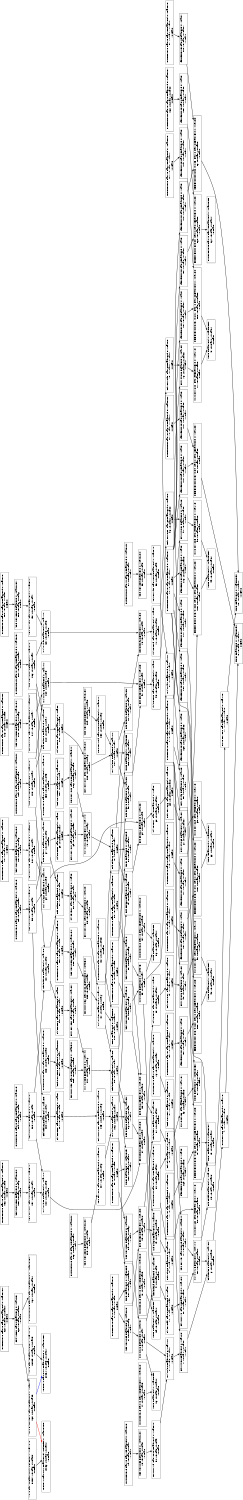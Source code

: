 digraph Region_18 {
	graph [ nslimit = "1000.0",
	orientation = landscape,
		center = true,
	page = "8.5,11",
	compound=true,
	size = "10,7.5" ] ;
"Op_20186" [ fontname = "Helvetica" shape = box, color = black,  label = " LOOPEXIT C=0x2047BB=for.cond7.preheader HyIns=STOREB,
20186, ASAP=3, ALAP=14,
, TILE=-1"]
"Op_20187" [ fontname = "Helvetica" shape = box, color = black,  label = " MOVC C=0x1BB=for.cond7.preheader HyIns=MOVC,
20187, ASAP=0, ALAP=13,
, TILE=-1"]
"Op_0" [ fontname = "Helvetica" shape = box, color = black,  label = " load manupa3 BB=for.end HyIns=LOAD,
0, ASAP=1, ALAP=6,
, TILE=-1"]
"Op_1" [ fontname = "Helvetica" shape = box, color = black,  label = " OutLoopLOAD C=0x-1 C=0x-1BB=for.end HyIns=LOAD,
1, ASAP=0, ALAP=5,
, TILE=-1"]
"Op_2" [ fontname = "Helvetica" shape = box, color = black,  label = " sub sub42 BB=for.end HyIns=SUB,
2, ASAP=2, ALAP=7,
, TILE=-1"]
"Op_3" [ fontname = "Helvetica" shape = box, color = black,  label = " mul mul80 BB=for.end HyIns=MUL,
3, ASAP=3, ALAP=10,
, TILE=-1"]
"Op_4" [ fontname = "Helvetica" shape = box, color = black,  label = " ashr shr82 BB=for.end HyIns=ARS,
4, ASAP=4, ALAP=11,
, TILE=-1"]
"Op_5" [ fontname = "Helvetica" shape = box, color = black,  label = " OutLoopLOAD C=0x-1 C=0x-1BB=for.end HyIns=LOAD,
5, ASAP=0, ALAP=10,
, TILE=-1"]
"Op_6" [ fontname = "Helvetica" shape = box, color = black,  label = " add add85 BB=for.end HyIns=ADD,
6, ASAP=7, ALAP=12,
, TILE=-1"]
"Op_7" [ fontname = "Helvetica" shape = box, color = black,  label = " trunc conv86  C=0xffffBB=for.end HyIns=AND,
7, ASAP=8, ALAP=13,
, TILE=-1"]
"Op_8" [ fontname = "Helvetica" shape = box, color = black,  label = " store  BB=for.end HyIns=STOREH,
8, ASAP=9, ALAP=14,
, TILE=-1"]
"Op_9" [ fontname = "Helvetica" shape = box, color = black,  label = " add add69 BB=for.end HyIns=ADD,
9, ASAP=3, ALAP=8,
, TILE=-1"]
"Op_10" [ fontname = "Helvetica" shape = box, color = black,  label = " shl sext299  C=0x10BB=for.end HyIns=LS,
10, ASAP=4, ALAP=9,
, TILE=-1"]
"Op_11" [ fontname = "Helvetica" shape = box, color = black,  label = " ashr conv71  C=0x10BB=for.end HyIns=ARS,
11, ASAP=5, ALAP=10,
, TILE=-1"]
"Op_12" [ fontname = "Helvetica" shape = box, color = black,  label = " mul mul74 BB=for.end HyIns=MUL,
12, ASAP=6, ALAP=11,
, TILE=-1"]
"Op_13" [ fontname = "Helvetica" shape = box, color = black,  label = " add add99 BB=for.end HyIns=ADD,
13, ASAP=7, ALAP=12,
, TILE=-1"]
"Op_14" [ fontname = "Helvetica" shape = box, color = black,  label = " trunc conv100  C=0xffffBB=for.end HyIns=AND,
14, ASAP=8, ALAP=13,
, TILE=-1"]
"Op_15" [ fontname = "Helvetica" shape = box, color = black,  label = " store  BB=for.end HyIns=STOREH,
15, ASAP=9, ALAP=14,
, TILE=-1"]
"Op_16" [ fontname = "Helvetica" shape = box, color = black,  label = " store  BB=for.end HyIns=STORE,
16, ASAP=3, ALAP=14,
, TILE=-1"]
"Op_17" [ fontname = "Helvetica" shape = box, color = black,  label = " OutLoopLOAD C=0x-1 C=0x-1BB=for.end HyIns=LOAD,
17, ASAP=0, ALAP=13,
, TILE=-1"]
"Op_31" [ fontname = "Helvetica" shape = box, color = black,  label = " load manupa5 BB=for.end HyIns=LOAD,
31, ASAP=1, ALAP=6,
, TILE=-1"]
"Op_18" [ fontname = "Helvetica" shape = box, color = black,  label = " add add38 BB=for.end HyIns=ADD,
18, ASAP=2, ALAP=10,
, TILE=-1"]
"Op_19" [ fontname = "Helvetica" shape = box, color = black,  label = " sub sub60 BB=for.end HyIns=SUB,
19, ASAP=3, ALAP=11,
, TILE=-1"]
"Op_20" [ fontname = "Helvetica" shape = box, color = black,  label = " ashr shr62 BB=for.end HyIns=ARS,
20, ASAP=4, ALAP=12,
, TILE=-1"]
"Op_21" [ fontname = "Helvetica" shape = box, color = black,  label = " OutLoopLOAD C=0x-1 C=0x-1BB=for.end HyIns=LOAD,
21, ASAP=0, ALAP=11,
, TILE=-1"]
"Op_22" [ fontname = "Helvetica" shape = box, color = black,  label = " trunc conv63  C=0xffffBB=for.end HyIns=AND,
22, ASAP=5, ALAP=13,
, TILE=-1"]
"Op_23" [ fontname = "Helvetica" shape = box, color = black,  label = " store  BB=for.end HyIns=STOREH,
23, ASAP=6, ALAP=14,
, TILE=-1"]
"Op_24" [ fontname = "Helvetica" shape = box, color = black,  label = " add add54 BB=for.end HyIns=ADD,
24, ASAP=3, ALAP=11,
, TILE=-1"]
"Op_25" [ fontname = "Helvetica" shape = box, color = black,  label = " ashr shr BB=for.end HyIns=ARS,
25, ASAP=4, ALAP=12,
, TILE=-1"]
"Op_26" [ fontname = "Helvetica" shape = box, color = black,  label = " trunc conv56  C=0xffffBB=for.end HyIns=AND,
26, ASAP=5, ALAP=13,
, TILE=-1"]
"Op_27" [ fontname = "Helvetica" shape = box, color = black,  label = " store  BB=for.end HyIns=STOREH,
27, ASAP=6, ALAP=14,
, TILE=-1"]
"Op_28" [ fontname = "Helvetica" shape = box, color = black,  label = " OutLoopLOAD C=0x-1 C=0x-1BB=for.end HyIns=LOAD,
28, ASAP=0, ALAP=11,
, TILE=-1"]
"Op_29" [ fontname = "Helvetica" shape = box, color = black,  label = " load manupa4 BB=for.end HyIns=LOAD,
29, ASAP=1, ALAP=6,
, TILE=-1"]
"Op_30" [ fontname = "Helvetica" shape = box, color = black,  label = " OutLoopLOAD C=0x-1 C=0x-1BB=for.end HyIns=LOAD,
30, ASAP=0, ALAP=5,
, TILE=-1"]
"Op_56" [ fontname = "Helvetica" shape = box, color = black,  label = " getelementptr arrayidx103  C=0x0 C=0x0BB=for.end HyIns=ADD,
56, ASAP=2, ALAP=13,
, TILE=-1"]
"Op_57" [ fontname = "Helvetica" shape = box, color = black,  label = " OutLoopLOAD C=0x-1 C=0x-1BB=for.end HyIns=LOAD,
57, ASAP=0, ALAP=11,
, TILE=-1"]
"Op_32" [ fontname = "Helvetica" shape = box, color = black,  label = " OutLoopLOAD C=0x-1 C=0x-1BB=for.end HyIns=LOAD,
32, ASAP=0, ALAP=5,
, TILE=-1"]
"Op_33" [ fontname = "Helvetica" shape = box, color = black,  label = " sub sub50 BB=for.end HyIns=SUB,
33, ASAP=2, ALAP=7,
, TILE=-1"]
"Op_34" [ fontname = "Helvetica" shape = box, color = black,  label = " mul mul94 BB=for.end HyIns=MUL,
34, ASAP=3, ALAP=10,
, TILE=-1"]
"Op_35" [ fontname = "Helvetica" shape = box, color = black,  label = " ashr shr96 BB=for.end HyIns=ARS,
35, ASAP=4, ALAP=11,
, TILE=-1"]
"Op_36" [ fontname = "Helvetica" shape = box, color = black,  label = " store  BB=for.end HyIns=STORE,
36, ASAP=3, ALAP=14,
, TILE=-1"]
"Op_37" [ fontname = "Helvetica" shape = box, color = black,  label = " OutLoopLOAD C=0x-1 C=0x-1BB=for.end HyIns=LOAD,
37, ASAP=0, ALAP=13,
, TILE=-1"]
"Op_38" [ fontname = "Helvetica" shape = box, color = black,  label = " add add46 BB=for.end HyIns=ADD,
38, ASAP=2, ALAP=10,
, TILE=-1"]
"Op_39" [ fontname = "Helvetica" shape = box, color = black,  label = " store  BB=for.end HyIns=STORE,
39, ASAP=3, ALAP=14,
, TILE=-1"]
"Op_40" [ fontname = "Helvetica" shape = box, color = black,  label = " OutLoopLOAD C=0x-1 C=0x-1BB=for.end HyIns=LOAD,
40, ASAP=0, ALAP=13,
, TILE=-1"]
"Op_41" [ fontname = "Helvetica" shape = box, color = black,  label = " load manupa6 BB=for.end HyIns=LOAD,
41, ASAP=1, ALAP=6,
, TILE=-1"]
"Op_42" [ fontname = "Helvetica" shape = box, color = black,  label = " OutLoopLOAD C=0x-1 C=0x-1BB=for.end HyIns=LOAD,
42, ASAP=0, ALAP=5,
, TILE=-1"]
"Op_43" [ fontname = "Helvetica" shape = box, color = black,  label = " getelementptr arrayidx66  C=0x0 C=0x0BB=for.end HyIns=ADD,
43, ASAP=2, ALAP=13,
, TILE=-1"]
"Op_44" [ fontname = "Helvetica" shape = box, color = black,  label = " OutLoopLOAD C=0x-1 C=0x-1BB=for.end HyIns=LOAD,
44, ASAP=0, ALAP=11,
, TILE=-1"]
"Op_45" [ fontname = "Helvetica" shape = box, color = black,  label = " load manupa7 BB=for.end HyIns=LOADH,
45, ASAP=1, ALAP=9,
, TILE=-1"]
"Op_46" [ fontname = "Helvetica" shape = box, color = black,  label = " OutLoopLOAD C=0x-1 C=0x-1BB=for.end HyIns=LOAD,
46, ASAP=0, ALAP=8,
, TILE=-1"]
"Op_47" [ fontname = "Helvetica" shape = box, color = black,  label = " sext conv73  C=0x20004BB=for.end HyIns=SEXT,
47, ASAP=2, ALAP=10,
, TILE=-1"]
"Op_48" [ fontname = "Helvetica" shape = box, color = black,  label = " load manupa8 BB=for.end HyIns=LOADH,
48, ASAP=1, ALAP=8,
, TILE=-1"]
"Op_49" [ fontname = "Helvetica" shape = box, color = black,  label = " OutLoopLOAD C=0x-1 C=0x-1BB=for.end HyIns=LOAD,
49, ASAP=0, ALAP=7,
, TILE=-1"]
"Op_50" [ fontname = "Helvetica" shape = box, color = black,  label = " sext conv79  C=0x20004BB=for.end HyIns=SEXT,
50, ASAP=2, ALAP=9,
, TILE=-1"]
"Op_51" [ fontname = "Helvetica" shape = box, color = black,  label = " getelementptr arrayidx89  C=0x0 C=0x0BB=for.end HyIns=ADD,
51, ASAP=2, ALAP=13,
, TILE=-1"]
"Op_52" [ fontname = "Helvetica" shape = box, color = black,  label = " OutLoopLOAD C=0x-1 C=0x-1BB=for.end HyIns=LOAD,
52, ASAP=0, ALAP=11,
, TILE=-1"]
"Op_53" [ fontname = "Helvetica" shape = box, color = black,  label = " load manupa9 BB=for.end HyIns=LOADH,
53, ASAP=1, ALAP=8,
, TILE=-1"]
"Op_54" [ fontname = "Helvetica" shape = box, color = black,  label = " OutLoopLOAD C=0x-1 C=0x-1BB=for.end HyIns=LOAD,
54, ASAP=0, ALAP=7,
, TILE=-1"]
"Op_55" [ fontname = "Helvetica" shape = box, color = black,  label = " sext conv93  C=0x20004BB=for.end HyIns=SEXT,
55, ASAP=2, ALAP=9,
, TILE=-1"]
"Op_110" [ fontname = "Helvetica" shape = box, color = black,  label = " mul mul208 BB=for.end HyIns=MUL,
110, ASAP=3, ALAP=8,
, TILE=-1"]
"Op_111" [ fontname = "Helvetica" shape = box, color = black,  label = " add add128 BB=for.end HyIns=ADD,
111, ASAP=2, ALAP=2,
, TILE=-1"]
"Op_112" [ fontname = "Helvetica" shape = box, color = black,  label = " shl sext306  C=0x10BB=for.end HyIns=LS,
112, ASAP=3, ALAP=4,
, TILE=-1"]
"Op_113" [ fontname = "Helvetica" shape = box, color = black,  label = " ashr conv150  C=0x10BB=for.end HyIns=ARS,
113, ASAP=4, ALAP=5,
, TILE=-1"]
"Op_114" [ fontname = "Helvetica" shape = box, color = black,  label = " mul mul153 BB=for.end HyIns=MUL,
114, ASAP=5, ALAP=6,
, TILE=-1"]
"Op_115" [ fontname = "Helvetica" shape = box, color = black,  label = " load manupa12 BB=for.end HyIns=LOADH,
115, ASAP=1, ALAP=5,
, TILE=-1"]
"Op_116" [ fontname = "Helvetica" shape = box, color = black,  label = " OutLoopLOAD C=0x-1 C=0x-1BB=for.end HyIns=LOAD,
116, ASAP=0, ALAP=4,
, TILE=-1"]
"Op_58" [ fontname = "Helvetica" shape = box, color = black,  label = " load manupa10 BB=for.end HyIns=LOAD,
58, ASAP=1, ALAP=1,
, TILE=-1"]
"Op_59" [ fontname = "Helvetica" shape = box, color = black,  label = " OutLoopLOAD C=0x-1 C=0x-1BB=for.end HyIns=LOAD,
59, ASAP=0, ALAP=0,
, TILE=-1"]
"Op_60" [ fontname = "Helvetica" shape = box, color = black,  label = " mul mul160 BB=for.end HyIns=MUL,
60, ASAP=3, ALAP=8,
, TILE=-1"]
"Op_61" [ fontname = "Helvetica" shape = box, color = black,  label = " add add164 BB=for.end HyIns=ADD,
61, ASAP=9, ALAP=9,
, TILE=-1"]
"Op_62" [ fontname = "Helvetica" shape = box, color = black,  label = " shl sext307  C=0x10BB=for.end HyIns=LS,
62, ASAP=10, ALAP=10,
, TILE=-1"]
"Op_63" [ fontname = "Helvetica" shape = box, color = black,  label = " ashr conv166  C=0x10BB=for.end HyIns=ARS,
63, ASAP=11, ALAP=11,
, TILE=-1"]
"Op_64" [ fontname = "Helvetica" shape = box, color = black,  label = " ashr shr168 BB=for.end HyIns=ARS,
64, ASAP=12, ALAP=12,
, TILE=-1"]
"Op_65" [ fontname = "Helvetica" shape = box, color = black,  label = " trunc conv169  C=0xffffBB=for.end HyIns=AND,
65, ASAP=13, ALAP=13,
, TILE=-1"]
"Op_66" [ fontname = "Helvetica" shape = box, color = black,  label = " store  BB=for.end HyIns=STOREH,
66, ASAP=14, ALAP=14,
, TILE=-1"]
"Op_67" [ fontname = "Helvetica" shape = box, color = black,  label = " add add124 BB=for.end HyIns=ADD,
67, ASAP=2, ALAP=2,
, TILE=-1"]
"Op_68" [ fontname = "Helvetica" shape = box, color = black,  label = " shl sext305  C=0x10BB=for.end HyIns=LS,
68, ASAP=3, ALAP=4,
, TILE=-1"]
"Op_69" [ fontname = "Helvetica" shape = box, color = black,  label = " ashr conv141  C=0x10BB=for.end HyIns=ARS,
69, ASAP=4, ALAP=5,
, TILE=-1"]
"Op_70" [ fontname = "Helvetica" shape = box, color = black,  label = " mul mul144 BB=for.end HyIns=MUL,
70, ASAP=5, ALAP=6,
, TILE=-1"]
"Op_71" [ fontname = "Helvetica" shape = box, color = black,  label = " add add146 BB=for.end HyIns=ADD,
71, ASAP=7, ALAP=7,
, TILE=-1"]
"Op_72" [ fontname = "Helvetica" shape = box, color = black,  label = " add add194 BB=for.end HyIns=ADD,
72, ASAP=8, ALAP=8,
, TILE=-1"]
"Op_73" [ fontname = "Helvetica" shape = box, color = black,  label = " add add196 BB=for.end HyIns=ADD,
73, ASAP=9, ALAP=9,
, TILE=-1"]
"Op_74" [ fontname = "Helvetica" shape = box, color = black,  label = " shl sext309  C=0x10BB=for.end HyIns=LS,
74, ASAP=10, ALAP=10,
, TILE=-1"]
"Op_75" [ fontname = "Helvetica" shape = box, color = black,  label = " ashr conv198  C=0x10BB=for.end HyIns=ARS,
75, ASAP=11, ALAP=11,
, TILE=-1"]
"Op_76" [ fontname = "Helvetica" shape = box, color = black,  label = " ashr shr200 BB=for.end HyIns=ARS,
76, ASAP=12, ALAP=12,
, TILE=-1"]
"Op_77" [ fontname = "Helvetica" shape = box, color = black,  label = " trunc conv201  C=0xffffBB=for.end HyIns=AND,
77, ASAP=13, ALAP=13,
, TILE=-1"]
"Op_78" [ fontname = "Helvetica" shape = box, color = black,  label = " store  BB=for.end HyIns=STOREH,
78, ASAP=14, ALAP=14,
, TILE=-1"]
"Op_79" [ fontname = "Helvetica" shape = box, color = black,  label = " add add162 BB=for.end HyIns=ADD,
79, ASAP=8, ALAP=8,
, TILE=-1"]
"Op_80" [ fontname = "Helvetica" shape = box, color = black,  label = " store  BB=for.end HyIns=STORE,
80, ASAP=8, ALAP=14,
, TILE=-1"]
"Op_81" [ fontname = "Helvetica" shape = box, color = black,  label = " add add132 BB=for.end HyIns=ADD,
81, ASAP=3, ALAP=3,
, TILE=-1"]
"Op_82" [ fontname = "Helvetica" shape = box, color = black,  label = " shl sext304  C=0x10BB=for.end HyIns=LS,
82, ASAP=4, ALAP=4,
, TILE=-1"]
"Op_83" [ fontname = "Helvetica" shape = box, color = black,  label = " ashr conv134  C=0x10BB=for.end HyIns=ARS,
83, ASAP=5, ALAP=5,
, TILE=-1"]
"Op_84" [ fontname = "Helvetica" shape = box, color = black,  label = " mul mul137 BB=for.end HyIns=MUL,
84, ASAP=6, ALAP=6,
, TILE=-1"]
"Op_85" [ fontname = "Helvetica" shape = box, color = black,  label = " add add155 BB=for.end HyIns=ADD,
85, ASAP=7, ALAP=7,
, TILE=-1"]
"Op_86" [ fontname = "Helvetica" shape = box, color = black,  label = " add add210 BB=for.end HyIns=ADD,
86, ASAP=8, ALAP=8,
, TILE=-1"]
"Op_87" [ fontname = "Helvetica" shape = box, color = black,  label = " add add212 BB=for.end HyIns=ADD,
87, ASAP=9, ALAP=9,
, TILE=-1"]
"Op_88" [ fontname = "Helvetica" shape = box, color = black,  label = " shl sext310  C=0x10BB=for.end HyIns=LS,
88, ASAP=10, ALAP=10,
, TILE=-1"]
"Op_89" [ fontname = "Helvetica" shape = box, color = black,  label = " ashr conv214  C=0x10BB=for.end HyIns=ARS,
89, ASAP=11, ALAP=11,
, TILE=-1"]
"Op_90" [ fontname = "Helvetica" shape = box, color = black,  label = " ashr shr216 BB=for.end HyIns=ARS,
90, ASAP=12, ALAP=12,
, TILE=-1"]
"Op_91" [ fontname = "Helvetica" shape = box, color = black,  label = " trunc conv217  C=0xffffBB=for.end HyIns=AND,
91, ASAP=13, ALAP=13,
, TILE=-1"]
"Op_92" [ fontname = "Helvetica" shape = box, color = black,  label = " store  BB=for.end HyIns=STOREH,
92, ASAP=14, ALAP=14,
, TILE=-1"]
"Op_93" [ fontname = "Helvetica" shape = box, color = black,  label = " add add178 BB=for.end HyIns=ADD,
93, ASAP=8, ALAP=8,
, TILE=-1"]
"Op_94" [ fontname = "Helvetica" shape = box, color = black,  label = " add add180 BB=for.end HyIns=ADD,
94, ASAP=9, ALAP=9,
, TILE=-1"]
"Op_95" [ fontname = "Helvetica" shape = box, color = black,  label = " shl sext308  C=0x10BB=for.end HyIns=LS,
95, ASAP=10, ALAP=10,
, TILE=-1"]
"Op_96" [ fontname = "Helvetica" shape = box, color = black,  label = " ashr conv182  C=0x10BB=for.end HyIns=ARS,
96, ASAP=11, ALAP=11,
, TILE=-1"]
"Op_97" [ fontname = "Helvetica" shape = box, color = black,  label = " ashr shr184 BB=for.end HyIns=ARS,
97, ASAP=12, ALAP=12,
, TILE=-1"]
"Op_98" [ fontname = "Helvetica" shape = box, color = black,  label = " trunc conv185  C=0xffffBB=for.end HyIns=AND,
98, ASAP=13, ALAP=13,
, TILE=-1"]
"Op_99" [ fontname = "Helvetica" shape = box, color = black,  label = " store  BB=for.end HyIns=STOREH,
99, ASAP=14, ALAP=14,
, TILE=-1"]
"Op_100" [ fontname = "Helvetica" shape = box, color = black,  label = " store  BB=for.end HyIns=STORE,
100, ASAP=8, ALAP=14,
, TILE=-1"]
"Op_101" [ fontname = "Helvetica" shape = box, color = black,  label = " store  BB=for.end HyIns=STORE,
101, ASAP=7, ALAP=14,
, TILE=-1"]
"Op_102" [ fontname = "Helvetica" shape = box, color = black,  label = " OutLoopLOAD C=0x-1 C=0x-1BB=for.end HyIns=LOAD,
102, ASAP=0, ALAP=13,
, TILE=-1"]
"Op_103" [ fontname = "Helvetica" shape = box, color = black,  label = " add add106 BB=for.end HyIns=ADD,
103, ASAP=2, ALAP=4,
, TILE=-1"]
"Op_104" [ fontname = "Helvetica" shape = box, color = black,  label = " shl sext302  C=0x10BB=for.end HyIns=LS,
104, ASAP=3, ALAP=5,
, TILE=-1"]
"Op_105" [ fontname = "Helvetica" shape = box, color = black,  label = " ashr conv108  C=0x10BB=for.end HyIns=ARS,
105, ASAP=4, ALAP=6,
, TILE=-1"]
"Op_106" [ fontname = "Helvetica" shape = box, color = black,  label = " mul mul111 BB=for.end HyIns=MUL,
106, ASAP=5, ALAP=7,
, TILE=-1"]
"Op_107" [ fontname = "Helvetica" shape = box, color = black,  label = " store  BB=for.end HyIns=STORE,
107, ASAP=6, ALAP=14,
, TILE=-1"]
"Op_108" [ fontname = "Helvetica" shape = box, color = black,  label = " load manupa11 BB=for.end HyIns=LOAD,
108, ASAP=1, ALAP=1,
, TILE=-1"]
"Op_109" [ fontname = "Helvetica" shape = box, color = black,  label = " OutLoopLOAD C=0x-1 C=0x-1BB=for.end HyIns=LOAD,
109, ASAP=0, ALAP=0,
, TILE=-1"]
"Op_117" [ fontname = "Helvetica" shape = box, color = black,  label = " sext conv110  C=0x20004BB=for.end HyIns=SEXT,
117, ASAP=2, ALAP=6,
, TILE=-1"]
"Op_118" [ fontname = "Helvetica" shape = box, color = black,  label = " load manupa13 BB=for.end HyIns=LOAD,
118, ASAP=1, ALAP=1,
, TILE=-1"]
"Op_119" [ fontname = "Helvetica" shape = box, color = black,  label = " OutLoopLOAD C=0x-1 C=0x-1BB=for.end HyIns=LOAD,
119, ASAP=0, ALAP=0,
, TILE=-1"]
"Op_120" [ fontname = "Helvetica" shape = box, color = black,  label = " mul mul176 BB=for.end HyIns=MUL,
120, ASAP=3, ALAP=8,
, TILE=-1"]
"Op_121" [ fontname = "Helvetica" shape = box, color = black,  label = " add add115 BB=for.end HyIns=ADD,
121, ASAP=2, ALAP=4,
, TILE=-1"]
"Op_122" [ fontname = "Helvetica" shape = box, color = black,  label = " shl sext303  C=0x10BB=for.end HyIns=LS,
122, ASAP=3, ALAP=5,
, TILE=-1"]
"Op_123" [ fontname = "Helvetica" shape = box, color = black,  label = " ashr conv117  C=0x10BB=for.end HyIns=ARS,
123, ASAP=4, ALAP=6,
, TILE=-1"]
"Op_124" [ fontname = "Helvetica" shape = box, color = black,  label = " mul mul120 BB=for.end HyIns=MUL,
124, ASAP=5, ALAP=7,
, TILE=-1"]
"Op_125" [ fontname = "Helvetica" shape = box, color = black,  label = " store  BB=for.end HyIns=STORE,
125, ASAP=6, ALAP=14,
, TILE=-1"]
"Op_126" [ fontname = "Helvetica" shape = box, color = black,  label = " load manupa14 BB=for.end HyIns=LOAD,
126, ASAP=1, ALAP=1,
, TILE=-1"]
"Op_127" [ fontname = "Helvetica" shape = box, color = black,  label = " OutLoopLOAD C=0x-1 C=0x-1BB=for.end HyIns=LOAD,
127, ASAP=0, ALAP=0,
, TILE=-1"]
"Op_128" [ fontname = "Helvetica" shape = box, color = black,  label = " mul mul192 BB=for.end HyIns=MUL,
128, ASAP=3, ALAP=8,
, TILE=-1"]
"Op_129" [ fontname = "Helvetica" shape = box, color = black,  label = " load manupa15 BB=for.end HyIns=LOADH,
129, ASAP=0, ALAP=5,
, TILE=-1"]
"Op_130" [ fontname = "Helvetica" shape = box, color = black,  label = " sext conv119  C=0x20004BB=for.end HyIns=SEXT,
130, ASAP=1, ALAP=6,
, TILE=-1"]
"Op_131" [ fontname = "Helvetica" shape = box, color = black,  label = " load manupa16 BB=for.end HyIns=LOADH,
131, ASAP=1, ALAP=4,
, TILE=-1"]
"Op_132" [ fontname = "Helvetica" shape = box, color = black,  label = " OutLoopLOAD C=0x-1 C=0x-1BB=for.end HyIns=LOAD,
132, ASAP=0, ALAP=3,
, TILE=-1"]
"Op_133" [ fontname = "Helvetica" shape = box, color = black,  label = " sext conv136  C=0x20004BB=for.end HyIns=SEXT,
133, ASAP=2, ALAP=5,
, TILE=-1"]
"Op_134" [ fontname = "Helvetica" shape = box, color = black,  label = " load manupa17 BB=for.end HyIns=LOADH,
134, ASAP=1, ALAP=4,
, TILE=-1"]
"Op_135" [ fontname = "Helvetica" shape = box, color = black,  label = " OutLoopLOAD C=0x-1 C=0x-1BB=for.end HyIns=LOAD,
135, ASAP=0, ALAP=3,
, TILE=-1"]
"Op_136" [ fontname = "Helvetica" shape = box, color = black,  label = " sext conv143  C=0x20004BB=for.end HyIns=SEXT,
136, ASAP=2, ALAP=5,
, TILE=-1"]
"Op_137" [ fontname = "Helvetica" shape = box, color = black,  label = " load manupa18 BB=for.end HyIns=LOADH,
137, ASAP=1, ALAP=4,
, TILE=-1"]
"Op_138" [ fontname = "Helvetica" shape = box, color = black,  label = " OutLoopLOAD C=0x-1 C=0x-1BB=for.end HyIns=LOAD,
138, ASAP=0, ALAP=3,
, TILE=-1"]
"Op_139" [ fontname = "Helvetica" shape = box, color = black,  label = " sext conv152  C=0x20004BB=for.end HyIns=SEXT,
139, ASAP=2, ALAP=5,
, TILE=-1"]
"Op_140" [ fontname = "Helvetica" shape = box, color = black,  label = " load manupa19 BB=for.end HyIns=LOADH,
140, ASAP=1, ALAP=6,
, TILE=-1"]
"Op_141" [ fontname = "Helvetica" shape = box, color = black,  label = " OutLoopLOAD C=0x-1 C=0x-1BB=for.end HyIns=LOAD,
141, ASAP=0, ALAP=5,
, TILE=-1"]
"Op_142" [ fontname = "Helvetica" shape = box, color = black,  label = " sext conv159  C=0x20004BB=for.end HyIns=SEXT,
142, ASAP=2, ALAP=7,
, TILE=-1"]
"Op_143" [ fontname = "Helvetica" shape = box, color = black,  label = " getelementptr arrayidx172  C=0x0 C=0x0BB=for.end HyIns=ADD,
143, ASAP=2, ALAP=13,
, TILE=-1"]
"Op_144" [ fontname = "Helvetica" shape = box, color = black,  label = " OutLoopLOAD C=0x-1 C=0x-1BB=for.end HyIns=LOAD,
144, ASAP=0, ALAP=11,
, TILE=-1"]
"Op_145" [ fontname = "Helvetica" shape = box, color = black,  label = " load manupa20 BB=for.end HyIns=LOADH,
145, ASAP=1, ALAP=6,
, TILE=-1"]
"Op_146" [ fontname = "Helvetica" shape = box, color = black,  label = " OutLoopLOAD C=0x-1 C=0x-1BB=for.end HyIns=LOAD,
146, ASAP=0, ALAP=5,
, TILE=-1"]
"Op_147" [ fontname = "Helvetica" shape = box, color = black,  label = " sext conv175  C=0x20004BB=for.end HyIns=SEXT,
147, ASAP=2, ALAP=7,
, TILE=-1"]
"Op_148" [ fontname = "Helvetica" shape = box, color = black,  label = " getelementptr arrayidx188  C=0x0 C=0x0BB=for.end HyIns=ADD,
148, ASAP=2, ALAP=13,
, TILE=-1"]
"Op_149" [ fontname = "Helvetica" shape = box, color = black,  label = " OutLoopLOAD C=0x-1 C=0x-1BB=for.end HyIns=LOAD,
149, ASAP=0, ALAP=11,
, TILE=-1"]
"Op_150" [ fontname = "Helvetica" shape = box, color = black,  label = " load manupa21 BB=for.end HyIns=LOADH,
150, ASAP=1, ALAP=6,
, TILE=-1"]
"Op_151" [ fontname = "Helvetica" shape = box, color = black,  label = " OutLoopLOAD C=0x-1 C=0x-1BB=for.end HyIns=LOAD,
151, ASAP=0, ALAP=5,
, TILE=-1"]
"Op_152" [ fontname = "Helvetica" shape = box, color = black,  label = " sext conv191  C=0x20004BB=for.end HyIns=SEXT,
152, ASAP=2, ALAP=7,
, TILE=-1"]
"Op_153" [ fontname = "Helvetica" shape = box, color = black,  label = " getelementptr arrayidx204  C=0x0 C=0x0BB=for.end HyIns=ADD,
153, ASAP=2, ALAP=13,
, TILE=-1"]
"Op_154" [ fontname = "Helvetica" shape = box, color = black,  label = " OutLoopLOAD C=0x-1 C=0x-1BB=for.end HyIns=LOAD,
154, ASAP=0, ALAP=11,
, TILE=-1"]
"Op_155" [ fontname = "Helvetica" shape = box, color = black,  label = " load manupa22 BB=for.end HyIns=LOADH,
155, ASAP=1, ALAP=6,
, TILE=-1"]
"Op_156" [ fontname = "Helvetica" shape = box, color = black,  label = " OutLoopLOAD C=0x-1 C=0x-1BB=for.end HyIns=LOAD,
156, ASAP=0, ALAP=5,
, TILE=-1"]
"Op_157" [ fontname = "Helvetica" shape = box, color = black,  label = " sext conv207  C=0x20004BB=for.end HyIns=SEXT,
157, ASAP=2, ALAP=7,
, TILE=-1"]
"Op_158" [ fontname = "Helvetica" shape = box, color = black,  label = " getelementptr arrayidx220  C=0x0 C=0x0BB=for.end HyIns=ADD,
158, ASAP=2, ALAP=13,
, TILE=-1"]
"Op_159" [ fontname = "Helvetica" shape = box, color = black,  label = " OutLoopLOAD C=0x-1 C=0x-1BB=for.end HyIns=LOAD,
159, ASAP=0, ALAP=11,
, TILE=-1"]
"Op_160" [ fontname = "Helvetica" shape = box, color = black,  label = " add inc222  C=0x1BB=for.end HyIns=ADD,
160, ASAP=1, ALAP=12,
, TILE=-1"]
"Op_161" [ fontname = "Helvetica" shape = box, color = black,  label = " OutLoopLOAD C=0x-1 C=0x-1BB=for.end HyIns=LOADH,
161, ASAP=0, ALAP=11,
, TILE=-1"]
"Op_162" [ fontname = "Helvetica" shape = box, color = black,  label = " icmp exitcond321  C=0x8BB=for.end HyIns=CMP,
162, ASAP=2, ALAP=13,
, TILE=-1"]
"Op_164" [ fontname = "Helvetica" shape = box, color = black,  label = " OutLoopSTORE C=0x-1 C=0x-1BB=for.end HyIns=STOREH,
164, ASAP=2, ALAP=14,
, TILE=-1"]
"Op_165" [ fontname = "Helvetica" shape = box, color = black,  label = " getelementptr add.ptr  C=0x0 C=0x0BB=for.end HyIns=ADD,
165, ASAP=2, ALAP=13,
, TILE=-1"]
"Op_166" [ fontname = "Helvetica" shape = box, color = black,  label = " OutLoopLOAD C=0x-1 C=0x-1BB=for.end HyIns=LOAD,
166, ASAP=0, ALAP=11,
, TILE=-1"]
"Op_167" [ fontname = "Helvetica" shape = box, color = black,  label = " OutLoopSTORE C=0x-1 C=0x-1BB=for.end HyIns=STORE,
167, ASAP=3, ALAP=14,
, TILE=-1"]
"Op_168" [ fontname = "Helvetica" shape = box, color = black,  label = " GEPLEFTSHIFT C=0x1BB=for.end HyIns=LS,
168, ASAP=1, ALAP=12,
, TILE=-1"]
"Op_169" [ fontname = "Helvetica" shape = box, color = black,  label = " GEPLEFTSHIFT C=0x1BB=for.end HyIns=LS,
169, ASAP=1, ALAP=12,
, TILE=-1"]
"Op_170" [ fontname = "Helvetica" shape = box, color = black,  label = " GEPLEFTSHIFT C=0x1BB=for.end HyIns=LS,
170, ASAP=1, ALAP=12,
, TILE=-1"]
"Op_171" [ fontname = "Helvetica" shape = box, color = black,  label = " GEPLEFTSHIFT C=0x1BB=for.end HyIns=LS,
171, ASAP=1, ALAP=12,
, TILE=-1"]
"Op_172" [ fontname = "Helvetica" shape = box, color = black,  label = " GEPLEFTSHIFT C=0x1BB=for.end HyIns=LS,
172, ASAP=1, ALAP=12,
, TILE=-1"]
"Op_173" [ fontname = "Helvetica" shape = box, color = black,  label = " GEPLEFTSHIFT C=0x1BB=for.end HyIns=LS,
173, ASAP=1, ALAP=12,
, TILE=-1"]
"Op_174" [ fontname = "Helvetica" shape = box, color = black,  label = " GEPLEFTSHIFT C=0x1BB=for.end HyIns=LS,
174, ASAP=1, ALAP=12,
, TILE=-1"]
"Op_175" [ fontname = "Helvetica" shape = box, color = black,  label = " GEPLEFTSHIFT C=0x1BB=for.end HyIns=LS,
175, ASAP=1, ALAP=12,
, TILE=-1"]
"Op_176" [ fontname = "Helvetica" shape = box, color = black,  label = " GEPLEFTSHIFT C=0x1BB=for.end HyIns=LS,
176, ASAP=1, ALAP=12,
, TILE=-1"]
"Op_177" [ fontname = "Helvetica" shape = box, color = black,  label = " GEPLEFTSHIFT C=0x1BB=for.end HyIns=LS,
177, ASAP=1, ALAP=12,
, TILE=-1"]
"Op_178" [ fontname = "Helvetica" shape = box, color = black,  label = " GEPLEFTSHIFT C=0x1BB=for.end HyIns=LS,
178, ASAP=1, ALAP=12,
, TILE=-1"]
"Op_179" [ fontname = "Helvetica" shape = box, color = black,  label = " GEPLEFTSHIFT C=0x1BB=for.end HyIns=LS,
179, ASAP=1, ALAP=12,
, TILE=-1"]
"Op_180" [ fontname = "Helvetica" shape = box, color = black,  label = " GEPLEFTSHIFT C=0x1BB=for.end HyIns=LS,
180, ASAP=1, ALAP=12,
, TILE=-1"]
"Op_181" [ fontname = "Helvetica" shape = box, color = black,  label = " GEPLEFTSHIFT C=0x1BB=for.end HyIns=LS,
181, ASAP=1, ALAP=12,
, TILE=-1"]
"Op_182" [ fontname = "Helvetica" shape = box, color = black,  label = " GEPLEFTSHIFT C=0x1BB=for.end HyIns=LS,
182, ASAP=1, ALAP=12,
, TILE=-1"]
"Op_183" [ fontname = "Helvetica" shape = box, color = black,  label = " GEPLEFTSHIFT C=0x1BB=for.end HyIns=LS,
183, ASAP=1, ALAP=12,
, TILE=-1"]
"Op_20184" [ fontname = "Helvetica" shape = box, color = black,  label = " LOOPEXIT C=0x2047BB=for.inc225 HyIns=STOREB,
20184, ASAP=3, ALAP=14,
, TILE=-1"]
"Op_20185" [ fontname = "Helvetica" shape = box, color = black,  label = " MOVC C=0x1BB=for.inc225 HyIns=MOVC,
20185, ASAP=0, ALAP=13,
, TILE=-1"]
"Op_0" -> "Op_2" [style = bold, color = black];
"Op_0" -> "Op_18" [style = bold, color = black];
"Op_1" -> "Op_0" [style = bold, color = black];
"Op_1" -> "Op_107" [style = bold, color = black];
"Op_2" -> "Op_3" [style = bold, color = black];
"Op_2" -> "Op_9" [style = bold, color = black];
"Op_2" -> "Op_16" [style = bold, color = black];
"Op_3" -> "Op_4" [style = bold, color = black];
"Op_4" -> "Op_6" [style = bold, color = black];
"Op_5" -> "Op_4" [style = bold, color = black];
"Op_5" -> "Op_35" [style = bold, color = black];
"Op_5" -> "Op_64" [style = bold, color = black];
"Op_5" -> "Op_76" [style = bold, color = black];
"Op_5" -> "Op_90" [style = bold, color = black];
"Op_5" -> "Op_97" [style = bold, color = black];
"Op_6" -> "Op_7" [style = bold, color = black];
"Op_7" -> "Op_8" [style = bold, color = black];
"Op_9" -> "Op_10" [style = bold, color = black];
"Op_10" -> "Op_11" [style = bold, color = black];
"Op_11" -> "Op_12" [style = bold, color = black];
"Op_12" -> "Op_13" [style = bold, color = black];
"Op_12" -> "Op_6" [style = bold, color = black];
"Op_13" -> "Op_14" [style = bold, color = black];
"Op_14" -> "Op_15" [style = bold, color = black];
"Op_17" -> "Op_16" [style = bold, color = black];
"Op_18" -> "Op_19" [style = bold, color = black];
"Op_18" -> "Op_24" [style = bold, color = black];
"Op_19" -> "Op_20" [style = bold, color = black];
"Op_20" -> "Op_22" [style = bold, color = black];
"Op_21" -> "Op_20" [style = bold, color = black];
"Op_21" -> "Op_25" [style = bold, color = black];
"Op_22" -> "Op_23" [style = bold, color = black];
"Op_24" -> "Op_25" [style = bold, color = black];
"Op_25" -> "Op_26" [style = bold, color = black];
"Op_26" -> "Op_27" [style = bold, color = black];
"Op_28" -> "Op_27" [style = bold, color = black];
"Op_28" -> "Op_168" [style = bold, color = black];
"Op_28" -> "Op_170" [style = bold, color = black];
"Op_28" -> "Op_172" [style = bold, color = black];
"Op_28" -> "Op_174" [style = bold, color = black];
"Op_28" -> "Op_176" [style = bold, color = black];
"Op_28" -> "Op_178" [style = bold, color = black];
"Op_28" -> "Op_180" [style = bold, color = black];
"Op_28" -> "Op_182" [style = bold, color = black];
"Op_29" -> "Op_2" [style = bold, color = black];
"Op_29" -> "Op_18" [style = bold, color = black];
"Op_30" -> "Op_29" [style = bold, color = black];
"Op_30" -> "Op_100" [style = bold, color = black];
"Op_31" -> "Op_33" [style = bold, color = black];
"Op_31" -> "Op_38" [style = bold, color = black];
"Op_32" -> "Op_31" [style = bold, color = black];
"Op_32" -> "Op_125" [style = bold, color = black];
"Op_33" -> "Op_34" [style = bold, color = black];
"Op_33" -> "Op_9" [style = bold, color = black];
"Op_33" -> "Op_36" [style = bold, color = black];
"Op_34" -> "Op_35" [style = bold, color = black];
"Op_35" -> "Op_13" [style = bold, color = black];
"Op_37" -> "Op_36" [style = bold, color = black];
"Op_38" -> "Op_19" [style = bold, color = black];
"Op_38" -> "Op_24" [style = bold, color = black];
"Op_38" -> "Op_39" [style = bold, color = black];
"Op_40" -> "Op_39" [style = bold, color = black];
"Op_41" -> "Op_33" [style = bold, color = black];
"Op_41" -> "Op_38" [style = bold, color = black];
"Op_42" -> "Op_41" [style = bold, color = black];
"Op_42" -> "Op_80" [style = bold, color = black];
"Op_43" -> "Op_23" [style = bold, color = black];
"Op_44" -> "Op_169" [style = bold, color = black];
"Op_45" -> "Op_47" [style = bold, color = black];
"Op_46" -> "Op_45" [style = bold, color = black];
"Op_47" -> "Op_12" [style = bold, color = black];
"Op_48" -> "Op_50" [style = bold, color = black];
"Op_49" -> "Op_48" [style = bold, color = black];
"Op_50" -> "Op_3" [style = bold, color = black];
"Op_51" -> "Op_8" [style = bold, color = black];
"Op_52" -> "Op_171" [style = bold, color = black];
"Op_53" -> "Op_55" [style = bold, color = black];
"Op_54" -> "Op_53" [style = bold, color = black];
"Op_55" -> "Op_34" [style = bold, color = black];
"Op_56" -> "Op_15" [style = bold, color = black];
"Op_57" -> "Op_173" [style = bold, color = black];
"Op_58" -> "Op_60" [style = bold, color = black];
"Op_58" -> "Op_67" [style = bold, color = black];
"Op_58" -> "Op_103" [style = bold, color = black];
"Op_59" -> "Op_58" [style = bold, color = black];
"Op_60" -> "Op_61" [style = bold, color = black];
"Op_61" -> "Op_62" [style = bold, color = black];
"Op_62" -> "Op_63" [style = bold, color = black];
"Op_63" -> "Op_64" [style = bold, color = black];
"Op_64" -> "Op_65" [style = bold, color = black];
"Op_65" -> "Op_66" [style = bold, color = black];
"Op_67" -> "Op_68" [style = bold, color = black];
"Op_67" -> "Op_81" [style = bold, color = black];
"Op_68" -> "Op_69" [style = bold, color = black];
"Op_69" -> "Op_70" [style = bold, color = black];
"Op_70" -> "Op_71" [style = bold, color = black];
"Op_71" -> "Op_72" [style = bold, color = black];
"Op_71" -> "Op_79" [style = bold, color = black];
"Op_71" -> "Op_80" [style = bold, color = black];
"Op_72" -> "Op_73" [style = bold, color = black];
"Op_73" -> "Op_74" [style = bold, color = black];
"Op_74" -> "Op_75" [style = bold, color = black];
"Op_75" -> "Op_76" [style = bold, color = black];
"Op_76" -> "Op_77" [style = bold, color = black];
"Op_77" -> "Op_78" [style = bold, color = black];
"Op_79" -> "Op_61" [style = bold, color = black];
"Op_81" -> "Op_82" [style = bold, color = black];
"Op_82" -> "Op_83" [style = bold, color = black];
"Op_83" -> "Op_84" [style = bold, color = black];
"Op_84" -> "Op_85" [style = bold, color = black];
"Op_84" -> "Op_71" [style = bold, color = black];
"Op_84" -> "Op_101" [style = bold, color = black];
"Op_85" -> "Op_86" [style = bold, color = black];
"Op_85" -> "Op_93" [style = bold, color = black];
"Op_85" -> "Op_100" [style = bold, color = black];
"Op_86" -> "Op_87" [style = bold, color = black];
"Op_87" -> "Op_88" [style = bold, color = black];
"Op_88" -> "Op_89" [style = bold, color = black];
"Op_89" -> "Op_90" [style = bold, color = black];
"Op_90" -> "Op_91" [style = bold, color = black];
"Op_91" -> "Op_92" [style = bold, color = black];
"Op_93" -> "Op_94" [style = bold, color = black];
"Op_94" -> "Op_95" [style = bold, color = black];
"Op_95" -> "Op_96" [style = bold, color = black];
"Op_96" -> "Op_97" [style = bold, color = black];
"Op_97" -> "Op_98" [style = bold, color = black];
"Op_98" -> "Op_99" [style = bold, color = black];
"Op_102" -> "Op_101" [style = bold, color = black];
"Op_103" -> "Op_104" [style = bold, color = black];
"Op_104" -> "Op_105" [style = bold, color = black];
"Op_105" -> "Op_106" [style = bold, color = black];
"Op_106" -> "Op_86" [style = bold, color = black];
"Op_106" -> "Op_79" [style = bold, color = black];
"Op_106" -> "Op_107" [style = bold, color = black];
"Op_108" -> "Op_110" [style = bold, color = black];
"Op_108" -> "Op_111" [style = bold, color = black];
"Op_108" -> "Op_103" [style = bold, color = black];
"Op_109" -> "Op_108" [style = bold, color = black];
"Op_110" -> "Op_87" [style = bold, color = black];
"Op_111" -> "Op_112" [style = bold, color = black];
"Op_111" -> "Op_81" [style = bold, color = black];
"Op_112" -> "Op_113" [style = bold, color = black];
"Op_113" -> "Op_114" [style = bold, color = black];
"Op_114" -> "Op_85" [style = bold, color = black];
"Op_115" -> "Op_117" [style = bold, color = black];
"Op_116" -> "Op_115" [style = bold, color = black];
"Op_117" -> "Op_106" [style = bold, color = black];
"Op_118" -> "Op_120" [style = bold, color = black];
"Op_118" -> "Op_111" [style = bold, color = black];
"Op_118" -> "Op_121" [style = bold, color = black];
"Op_119" -> "Op_118" [style = bold, color = black];
"Op_120" -> "Op_94" [style = bold, color = black];
"Op_121" -> "Op_122" [style = bold, color = black];
"Op_122" -> "Op_123" [style = bold, color = black];
"Op_123" -> "Op_124" [style = bold, color = black];
"Op_124" -> "Op_72" [style = bold, color = black];
"Op_124" -> "Op_93" [style = bold, color = black];
"Op_124" -> "Op_125" [style = bold, color = black];
"Op_126" -> "Op_128" [style = bold, color = black];
"Op_126" -> "Op_67" [style = bold, color = black];
"Op_126" -> "Op_121" [style = bold, color = black];
"Op_127" -> "Op_126" [style = bold, color = black];
"Op_128" -> "Op_73" [style = bold, color = black];
"Op_129" -> "Op_130" [style = bold, color = black];
"Op_130" -> "Op_124" [style = bold, color = black];
"Op_131" -> "Op_133" [style = bold, color = black];
"Op_132" -> "Op_131" [style = bold, color = black];
"Op_133" -> "Op_84" [style = bold, color = black];
"Op_134" -> "Op_136" [style = bold, color = black];
"Op_135" -> "Op_134" [style = bold, color = black];
"Op_136" -> "Op_70" [style = bold, color = black];
"Op_137" -> "Op_139" [style = bold, color = black];
"Op_138" -> "Op_137" [style = bold, color = black];
"Op_139" -> "Op_114" [style = bold, color = black];
"Op_140" -> "Op_142" [style = bold, color = black];
"Op_141" -> "Op_140" [style = bold, color = black];
"Op_142" -> "Op_60" [style = bold, color = black];
"Op_143" -> "Op_66" [style = bold, color = black];
"Op_144" -> "Op_175" [style = bold, color = black];
"Op_145" -> "Op_147" [style = bold, color = black];
"Op_146" -> "Op_145" [style = bold, color = black];
"Op_147" -> "Op_120" [style = bold, color = black];
"Op_148" -> "Op_99" [style = bold, color = black];
"Op_149" -> "Op_177" [style = bold, color = black];
"Op_150" -> "Op_152" [style = bold, color = black];
"Op_151" -> "Op_150" [style = bold, color = black];
"Op_152" -> "Op_128" [style = bold, color = black];
"Op_153" -> "Op_78" [style = bold, color = black];
"Op_154" -> "Op_179" [style = bold, color = black];
"Op_155" -> "Op_157" [style = bold, color = black];
"Op_156" -> "Op_155" [style = bold, color = black];
"Op_157" -> "Op_110" [style = bold, color = black];
"Op_158" -> "Op_92" [style = bold, color = black];
"Op_159" -> "Op_181" [style = bold, color = black];
"Op_160" -> "Op_162" [style = bold, color = black];
"Op_160" -> "Op_164" [style = bold, color = black];
"Op_161" -> "Op_160" [style = bold, color = black];
"Op_162" -> "Op_20184" [style = bold, color = blue];
"Op_162" -> "Op_20186" [style = bold, color = red];
"Op_165" -> "Op_167" [style = bold, color = black];
"Op_166" -> "Op_183" [style = bold, color = black];
"Op_182" -> "Op_165" [style = bold, color = black];
"Op_177" -> "Op_148" [style = bold, color = black];
"Op_174" -> "Op_143" [style = bold, color = black];
"Op_175" -> "Op_143" [style = bold, color = black];
"Op_169" -> "Op_43" [style = bold, color = black];
"Op_181" -> "Op_158" [style = bold, color = black];
"Op_178" -> "Op_153" [style = bold, color = black];
"Op_168" -> "Op_43" [style = bold, color = black];
"Op_170" -> "Op_51" [style = bold, color = black];
"Op_179" -> "Op_153" [style = bold, color = black];
"Op_176" -> "Op_148" [style = bold, color = black];
"Op_171" -> "Op_51" [style = bold, color = black];
"Op_183" -> "Op_165" [style = bold, color = black];
"Op_180" -> "Op_158" [style = bold, color = black];
"Op_172" -> "Op_56" [style = bold, color = black];
"Op_173" -> "Op_56" [style = bold, color = black];
"Op_20185" -> "Op_20184" [style = bold, color = black];
"Op_20187" -> "Op_20186" [style = bold, color = black];
}
